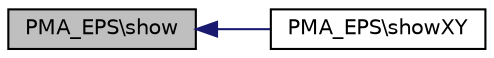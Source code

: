 digraph G
{
  edge [fontname="Helvetica",fontsize="10",labelfontname="Helvetica",labelfontsize="10"];
  node [fontname="Helvetica",fontsize="10",shape=record];
  rankdir="LR";
  Node1 [label="PMA_EPS\\show",height=0.2,width=0.4,color="black", fillcolor="grey75", style="filled" fontcolor="black"];
  Node1 -> Node2 [dir="back",color="midnightblue",fontsize="10",style="solid",fontname="Helvetica"];
  Node2 [label="PMA_EPS\\showXY",height=0.2,width=0.4,color="black", fillcolor="white", style="filled",URL="$classPMA__EPS.html#a9890a82f79e4fc3de942e48fa8a36625",tooltip="Output the text at specified co-ordinates."];
}
